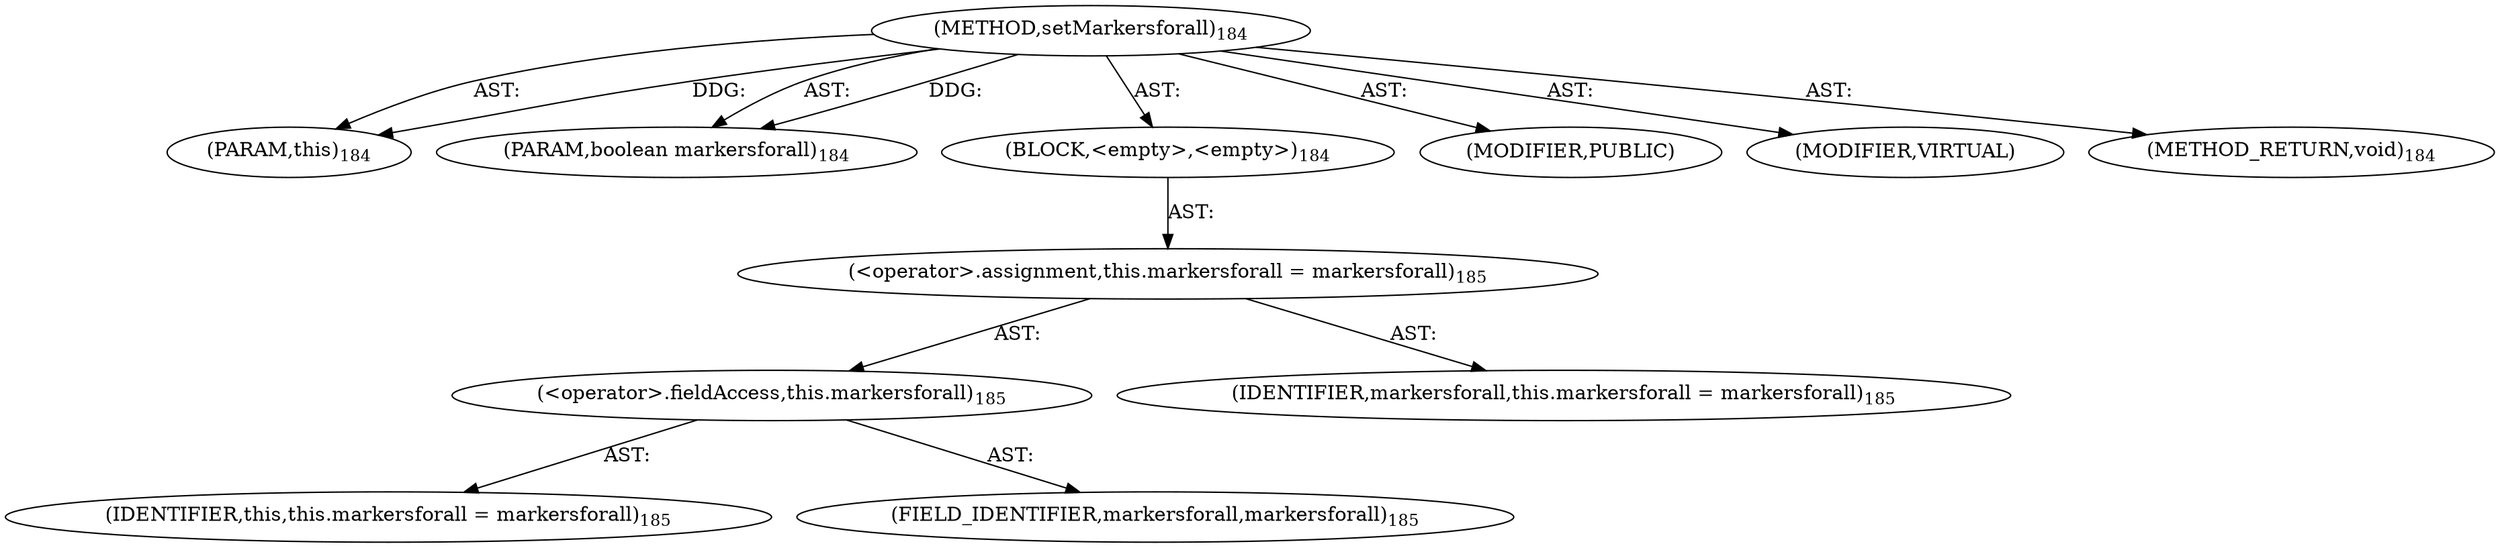 digraph "setMarkersforall" {  
"111669149705" [label = <(METHOD,setMarkersforall)<SUB>184</SUB>> ]
"115964116996" [label = <(PARAM,this)<SUB>184</SUB>> ]
"115964117007" [label = <(PARAM,boolean markersforall)<SUB>184</SUB>> ]
"25769803789" [label = <(BLOCK,&lt;empty&gt;,&lt;empty&gt;)<SUB>184</SUB>> ]
"30064771100" [label = <(&lt;operator&gt;.assignment,this.markersforall = markersforall)<SUB>185</SUB>> ]
"30064771101" [label = <(&lt;operator&gt;.fieldAccess,this.markersforall)<SUB>185</SUB>> ]
"68719476740" [label = <(IDENTIFIER,this,this.markersforall = markersforall)<SUB>185</SUB>> ]
"55834574860" [label = <(FIELD_IDENTIFIER,markersforall,markersforall)<SUB>185</SUB>> ]
"68719476772" [label = <(IDENTIFIER,markersforall,this.markersforall = markersforall)<SUB>185</SUB>> ]
"133143986211" [label = <(MODIFIER,PUBLIC)> ]
"133143986212" [label = <(MODIFIER,VIRTUAL)> ]
"128849018889" [label = <(METHOD_RETURN,void)<SUB>184</SUB>> ]
  "111669149705" -> "115964116996"  [ label = "AST: "] 
  "111669149705" -> "115964117007"  [ label = "AST: "] 
  "111669149705" -> "25769803789"  [ label = "AST: "] 
  "111669149705" -> "133143986211"  [ label = "AST: "] 
  "111669149705" -> "133143986212"  [ label = "AST: "] 
  "111669149705" -> "128849018889"  [ label = "AST: "] 
  "25769803789" -> "30064771100"  [ label = "AST: "] 
  "30064771100" -> "30064771101"  [ label = "AST: "] 
  "30064771100" -> "68719476772"  [ label = "AST: "] 
  "30064771101" -> "68719476740"  [ label = "AST: "] 
  "30064771101" -> "55834574860"  [ label = "AST: "] 
  "111669149705" -> "115964116996"  [ label = "DDG: "] 
  "111669149705" -> "115964117007"  [ label = "DDG: "] 
}
